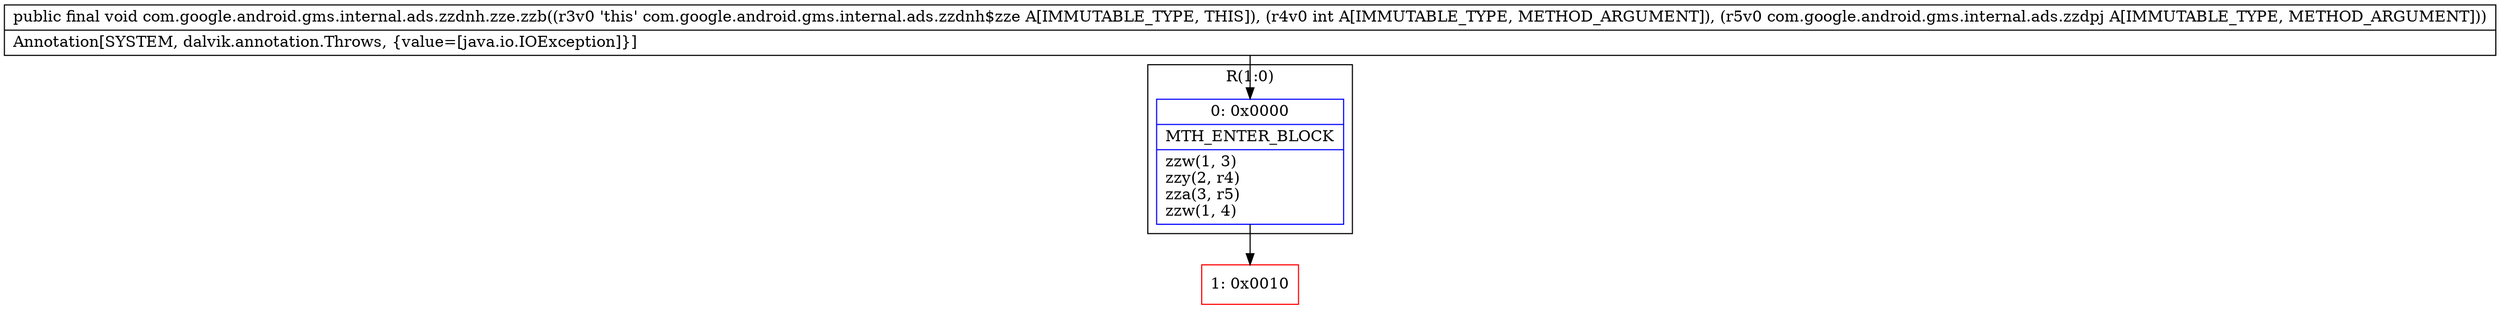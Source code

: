 digraph "CFG forcom.google.android.gms.internal.ads.zzdnh.zze.zzb(ILcom\/google\/android\/gms\/internal\/ads\/zzdpj;)V" {
subgraph cluster_Region_888334527 {
label = "R(1:0)";
node [shape=record,color=blue];
Node_0 [shape=record,label="{0\:\ 0x0000|MTH_ENTER_BLOCK\l|zzw(1, 3)\lzzy(2, r4)\lzza(3, r5)\lzzw(1, 4)\l}"];
}
Node_1 [shape=record,color=red,label="{1\:\ 0x0010}"];
MethodNode[shape=record,label="{public final void com.google.android.gms.internal.ads.zzdnh.zze.zzb((r3v0 'this' com.google.android.gms.internal.ads.zzdnh$zze A[IMMUTABLE_TYPE, THIS]), (r4v0 int A[IMMUTABLE_TYPE, METHOD_ARGUMENT]), (r5v0 com.google.android.gms.internal.ads.zzdpj A[IMMUTABLE_TYPE, METHOD_ARGUMENT]))  | Annotation[SYSTEM, dalvik.annotation.Throws, \{value=[java.io.IOException]\}]\l}"];
MethodNode -> Node_0;
Node_0 -> Node_1;
}

